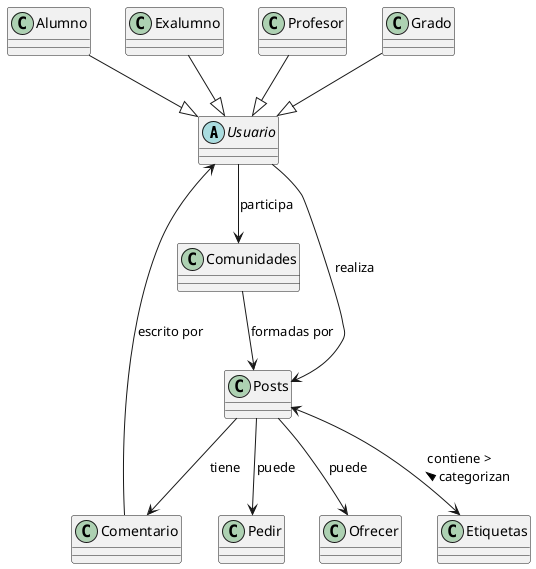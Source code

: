 @startuml
abstract class Usuario
class Alumno
class Exalumno
class Profesor
class Grado
class Posts
class Comunidades
class Etiquetas
class Comentario
class "Pedir"
class "Ofrecer"

' Relaciones de herencia
Alumno --|> Usuario
Exalumno --|> Usuario
Profesor --|> Usuario
Grado --|> Usuario

' Relaciones entre clases
Usuario --> Posts : realiza
Usuario --> Comunidades : participa
Comunidades --> Posts : formadas por
Posts --> "Pedir" : puede
Posts --> "Ofrecer" : puede
Posts <--> Etiquetas : "contiene >     \n< categorizan"
Posts --> Comentario : tiene
Comentario --> Usuario : escrito por
@enduml
